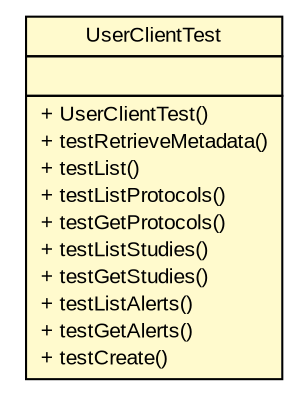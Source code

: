 #!/usr/local/bin/dot
#
# Class diagram 
# Generated by UmlGraph version 4.6 (http://www.spinellis.gr/sw/umlgraph)
#

digraph G {
	edge [fontname="arial",fontsize=10,labelfontname="arial",labelfontsize=10];
	node [fontname="arial",fontsize=10,shape=plaintext];
	// net.toxbank.client.resource.UserClientTest
	c12 [label=<<table border="0" cellborder="1" cellspacing="0" cellpadding="2" port="p" bgcolor="lemonChiffon" href="./UserClientTest.html">
		<tr><td><table border="0" cellspacing="0" cellpadding="1">
			<tr><td> UserClientTest </td></tr>
		</table></td></tr>
		<tr><td><table border="0" cellspacing="0" cellpadding="1">
			<tr><td align="left">  </td></tr>
		</table></td></tr>
		<tr><td><table border="0" cellspacing="0" cellpadding="1">
			<tr><td align="left"> + UserClientTest() </td></tr>
			<tr><td align="left"> + testRetrieveMetadata() </td></tr>
			<tr><td align="left"> + testList() </td></tr>
			<tr><td align="left"> + testListProtocols() </td></tr>
			<tr><td align="left"> + testGetProtocols() </td></tr>
			<tr><td align="left"> + testListStudies() </td></tr>
			<tr><td align="left"> + testGetStudies() </td></tr>
			<tr><td align="left"> + testListAlerts() </td></tr>
			<tr><td align="left"> + testGetAlerts() </td></tr>
			<tr><td align="left"> + testCreate() </td></tr>
		</table></td></tr>
		</table>>, fontname="arial", fontcolor="black", fontsize=10.0];
}

